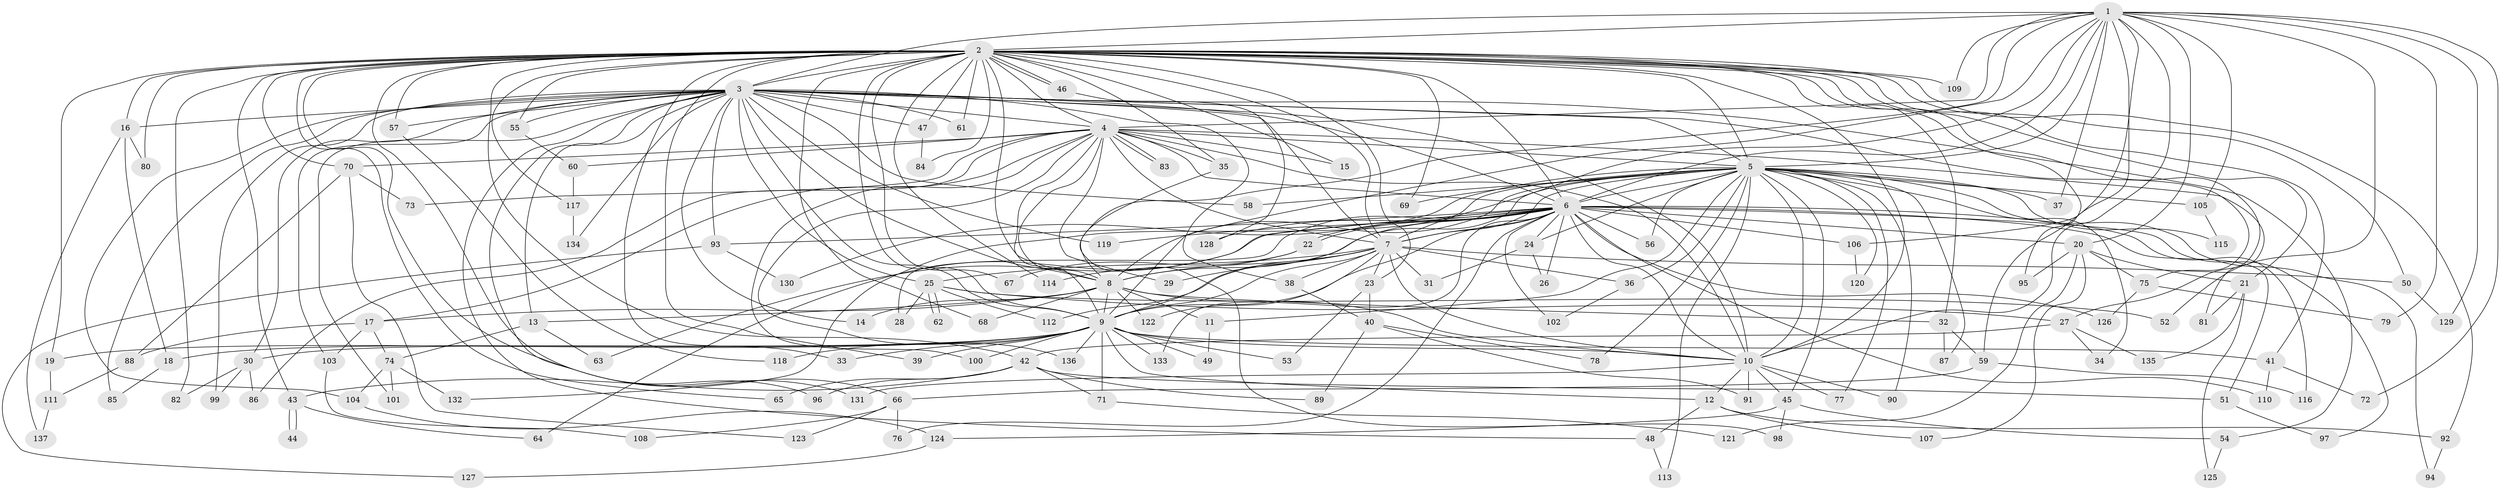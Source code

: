 // coarse degree distribution, {45: 0.014492753623188406, 2: 0.42028985507246375, 25: 0.028985507246376812, 3: 0.14492753623188406, 5: 0.057971014492753624, 1: 0.043478260869565216, 6: 0.043478260869565216, 4: 0.13043478260869565, 11: 0.014492753623188406, 8: 0.028985507246376812, 7: 0.028985507246376812, 16: 0.014492753623188406, 15: 0.014492753623188406, 34: 0.014492753623188406}
// Generated by graph-tools (version 1.1) at 2025/48/03/06/25 01:48:57]
// undirected, 137 vertices, 299 edges
graph export_dot {
graph [start="1"]
  node [color=gray90,style=filled];
  1;
  2;
  3;
  4;
  5;
  6;
  7;
  8;
  9;
  10;
  11;
  12;
  13;
  14;
  15;
  16;
  17;
  18;
  19;
  20;
  21;
  22;
  23;
  24;
  25;
  26;
  27;
  28;
  29;
  30;
  31;
  32;
  33;
  34;
  35;
  36;
  37;
  38;
  39;
  40;
  41;
  42;
  43;
  44;
  45;
  46;
  47;
  48;
  49;
  50;
  51;
  52;
  53;
  54;
  55;
  56;
  57;
  58;
  59;
  60;
  61;
  62;
  63;
  64;
  65;
  66;
  67;
  68;
  69;
  70;
  71;
  72;
  73;
  74;
  75;
  76;
  77;
  78;
  79;
  80;
  81;
  82;
  83;
  84;
  85;
  86;
  87;
  88;
  89;
  90;
  91;
  92;
  93;
  94;
  95;
  96;
  97;
  98;
  99;
  100;
  101;
  102;
  103;
  104;
  105;
  106;
  107;
  108;
  109;
  110;
  111;
  112;
  113;
  114;
  115;
  116;
  117;
  118;
  119;
  120;
  121;
  122;
  123;
  124;
  125;
  126;
  127;
  128;
  129;
  130;
  131;
  132;
  133;
  134;
  135;
  136;
  137;
  1 -- 2;
  1 -- 3;
  1 -- 4;
  1 -- 5;
  1 -- 6;
  1 -- 7;
  1 -- 8;
  1 -- 9;
  1 -- 10;
  1 -- 20;
  1 -- 37;
  1 -- 52;
  1 -- 59;
  1 -- 72;
  1 -- 79;
  1 -- 105;
  1 -- 106;
  1 -- 109;
  1 -- 129;
  2 -- 3;
  2 -- 4;
  2 -- 5;
  2 -- 6;
  2 -- 7;
  2 -- 8;
  2 -- 9;
  2 -- 10;
  2 -- 15;
  2 -- 16;
  2 -- 19;
  2 -- 21;
  2 -- 23;
  2 -- 27;
  2 -- 32;
  2 -- 33;
  2 -- 35;
  2 -- 39;
  2 -- 41;
  2 -- 42;
  2 -- 43;
  2 -- 46;
  2 -- 46;
  2 -- 47;
  2 -- 50;
  2 -- 55;
  2 -- 57;
  2 -- 61;
  2 -- 65;
  2 -- 66;
  2 -- 67;
  2 -- 68;
  2 -- 69;
  2 -- 70;
  2 -- 80;
  2 -- 82;
  2 -- 84;
  2 -- 92;
  2 -- 95;
  2 -- 109;
  2 -- 114;
  2 -- 117;
  2 -- 131;
  3 -- 4;
  3 -- 5;
  3 -- 6;
  3 -- 7;
  3 -- 8;
  3 -- 9;
  3 -- 10;
  3 -- 13;
  3 -- 14;
  3 -- 16;
  3 -- 25;
  3 -- 30;
  3 -- 38;
  3 -- 47;
  3 -- 48;
  3 -- 54;
  3 -- 55;
  3 -- 57;
  3 -- 58;
  3 -- 61;
  3 -- 75;
  3 -- 85;
  3 -- 93;
  3 -- 96;
  3 -- 99;
  3 -- 101;
  3 -- 103;
  3 -- 104;
  3 -- 119;
  3 -- 134;
  4 -- 5;
  4 -- 6;
  4 -- 7;
  4 -- 8;
  4 -- 9;
  4 -- 10;
  4 -- 15;
  4 -- 17;
  4 -- 29;
  4 -- 35;
  4 -- 60;
  4 -- 70;
  4 -- 73;
  4 -- 81;
  4 -- 83;
  4 -- 83;
  4 -- 86;
  4 -- 100;
  4 -- 136;
  5 -- 6;
  5 -- 7;
  5 -- 8;
  5 -- 9;
  5 -- 10;
  5 -- 11;
  5 -- 24;
  5 -- 34;
  5 -- 36;
  5 -- 37;
  5 -- 45;
  5 -- 56;
  5 -- 58;
  5 -- 69;
  5 -- 77;
  5 -- 78;
  5 -- 87;
  5 -- 90;
  5 -- 94;
  5 -- 105;
  5 -- 113;
  5 -- 115;
  5 -- 120;
  5 -- 130;
  5 -- 132;
  6 -- 7;
  6 -- 8;
  6 -- 9;
  6 -- 10;
  6 -- 20;
  6 -- 22;
  6 -- 22;
  6 -- 24;
  6 -- 26;
  6 -- 28;
  6 -- 51;
  6 -- 56;
  6 -- 63;
  6 -- 64;
  6 -- 76;
  6 -- 93;
  6 -- 97;
  6 -- 102;
  6 -- 106;
  6 -- 110;
  6 -- 116;
  6 -- 119;
  6 -- 126;
  6 -- 128;
  6 -- 133;
  7 -- 8;
  7 -- 9;
  7 -- 10;
  7 -- 23;
  7 -- 25;
  7 -- 29;
  7 -- 31;
  7 -- 36;
  7 -- 38;
  7 -- 50;
  7 -- 112;
  7 -- 122;
  8 -- 9;
  8 -- 10;
  8 -- 11;
  8 -- 13;
  8 -- 14;
  8 -- 17;
  8 -- 32;
  8 -- 68;
  8 -- 122;
  9 -- 10;
  9 -- 12;
  9 -- 18;
  9 -- 19;
  9 -- 30;
  9 -- 33;
  9 -- 39;
  9 -- 41;
  9 -- 49;
  9 -- 53;
  9 -- 71;
  9 -- 100;
  9 -- 118;
  9 -- 133;
  9 -- 136;
  10 -- 12;
  10 -- 45;
  10 -- 77;
  10 -- 90;
  10 -- 91;
  10 -- 131;
  11 -- 49;
  12 -- 48;
  12 -- 92;
  12 -- 107;
  13 -- 63;
  13 -- 74;
  16 -- 18;
  16 -- 80;
  16 -- 137;
  17 -- 74;
  17 -- 88;
  17 -- 103;
  18 -- 85;
  19 -- 111;
  20 -- 21;
  20 -- 75;
  20 -- 95;
  20 -- 107;
  20 -- 121;
  21 -- 81;
  21 -- 125;
  21 -- 135;
  22 -- 67;
  22 -- 114;
  23 -- 40;
  23 -- 53;
  24 -- 26;
  24 -- 31;
  25 -- 27;
  25 -- 28;
  25 -- 52;
  25 -- 62;
  25 -- 62;
  25 -- 112;
  27 -- 34;
  27 -- 42;
  27 -- 135;
  30 -- 82;
  30 -- 86;
  30 -- 99;
  32 -- 59;
  32 -- 87;
  35 -- 98;
  36 -- 102;
  38 -- 40;
  40 -- 78;
  40 -- 89;
  40 -- 91;
  41 -- 72;
  41 -- 110;
  42 -- 43;
  42 -- 51;
  42 -- 65;
  42 -- 71;
  42 -- 89;
  42 -- 96;
  43 -- 44;
  43 -- 44;
  43 -- 64;
  45 -- 54;
  45 -- 98;
  45 -- 124;
  46 -- 128;
  47 -- 84;
  48 -- 113;
  50 -- 129;
  51 -- 97;
  54 -- 125;
  55 -- 60;
  57 -- 118;
  59 -- 66;
  59 -- 116;
  60 -- 117;
  66 -- 76;
  66 -- 108;
  66 -- 123;
  70 -- 73;
  70 -- 88;
  70 -- 123;
  71 -- 121;
  74 -- 101;
  74 -- 104;
  74 -- 132;
  75 -- 79;
  75 -- 126;
  88 -- 111;
  92 -- 94;
  93 -- 127;
  93 -- 130;
  103 -- 108;
  104 -- 124;
  105 -- 115;
  106 -- 120;
  111 -- 137;
  117 -- 134;
  124 -- 127;
}
